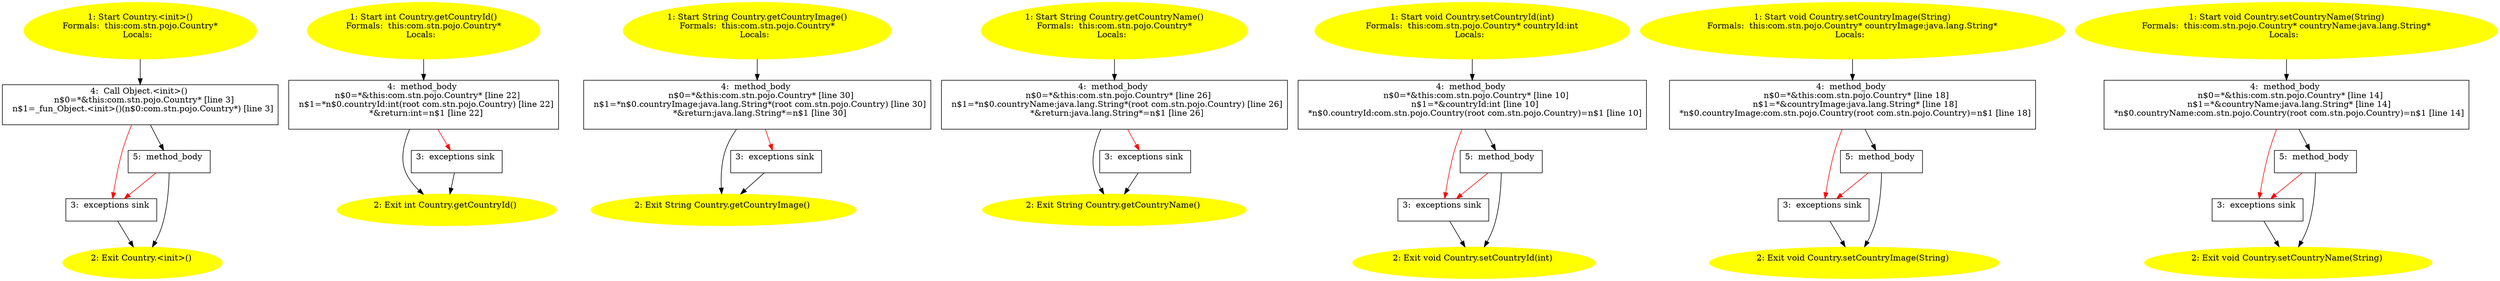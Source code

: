 /* @generated */
digraph cfg {
"com.stn.pojo.Country.<init>().4b5041465e76bf518fb895f04c4cb25f_1" [label="1: Start Country.<init>()\nFormals:  this:com.stn.pojo.Country*\nLocals:  \n  " color=yellow style=filled]
	

	 "com.stn.pojo.Country.<init>().4b5041465e76bf518fb895f04c4cb25f_1" -> "com.stn.pojo.Country.<init>().4b5041465e76bf518fb895f04c4cb25f_4" ;
"com.stn.pojo.Country.<init>().4b5041465e76bf518fb895f04c4cb25f_2" [label="2: Exit Country.<init>() \n  " color=yellow style=filled]
	

"com.stn.pojo.Country.<init>().4b5041465e76bf518fb895f04c4cb25f_3" [label="3:  exceptions sink \n  " shape="box"]
	

	 "com.stn.pojo.Country.<init>().4b5041465e76bf518fb895f04c4cb25f_3" -> "com.stn.pojo.Country.<init>().4b5041465e76bf518fb895f04c4cb25f_2" ;
"com.stn.pojo.Country.<init>().4b5041465e76bf518fb895f04c4cb25f_4" [label="4:  Call Object.<init>() \n   n$0=*&this:com.stn.pojo.Country* [line 3]\n  n$1=_fun_Object.<init>()(n$0:com.stn.pojo.Country*) [line 3]\n " shape="box"]
	

	 "com.stn.pojo.Country.<init>().4b5041465e76bf518fb895f04c4cb25f_4" -> "com.stn.pojo.Country.<init>().4b5041465e76bf518fb895f04c4cb25f_5" ;
	 "com.stn.pojo.Country.<init>().4b5041465e76bf518fb895f04c4cb25f_4" -> "com.stn.pojo.Country.<init>().4b5041465e76bf518fb895f04c4cb25f_3" [color="red" ];
"com.stn.pojo.Country.<init>().4b5041465e76bf518fb895f04c4cb25f_5" [label="5:  method_body \n  " shape="box"]
	

	 "com.stn.pojo.Country.<init>().4b5041465e76bf518fb895f04c4cb25f_5" -> "com.stn.pojo.Country.<init>().4b5041465e76bf518fb895f04c4cb25f_2" ;
	 "com.stn.pojo.Country.<init>().4b5041465e76bf518fb895f04c4cb25f_5" -> "com.stn.pojo.Country.<init>().4b5041465e76bf518fb895f04c4cb25f_3" [color="red" ];
"com.stn.pojo.Country.getCountryId():int.c3649c67d10299f13d17d3f29f3903ff_1" [label="1: Start int Country.getCountryId()\nFormals:  this:com.stn.pojo.Country*\nLocals:  \n  " color=yellow style=filled]
	

	 "com.stn.pojo.Country.getCountryId():int.c3649c67d10299f13d17d3f29f3903ff_1" -> "com.stn.pojo.Country.getCountryId():int.c3649c67d10299f13d17d3f29f3903ff_4" ;
"com.stn.pojo.Country.getCountryId():int.c3649c67d10299f13d17d3f29f3903ff_2" [label="2: Exit int Country.getCountryId() \n  " color=yellow style=filled]
	

"com.stn.pojo.Country.getCountryId():int.c3649c67d10299f13d17d3f29f3903ff_3" [label="3:  exceptions sink \n  " shape="box"]
	

	 "com.stn.pojo.Country.getCountryId():int.c3649c67d10299f13d17d3f29f3903ff_3" -> "com.stn.pojo.Country.getCountryId():int.c3649c67d10299f13d17d3f29f3903ff_2" ;
"com.stn.pojo.Country.getCountryId():int.c3649c67d10299f13d17d3f29f3903ff_4" [label="4:  method_body \n   n$0=*&this:com.stn.pojo.Country* [line 22]\n  n$1=*n$0.countryId:int(root com.stn.pojo.Country) [line 22]\n  *&return:int=n$1 [line 22]\n " shape="box"]
	

	 "com.stn.pojo.Country.getCountryId():int.c3649c67d10299f13d17d3f29f3903ff_4" -> "com.stn.pojo.Country.getCountryId():int.c3649c67d10299f13d17d3f29f3903ff_2" ;
	 "com.stn.pojo.Country.getCountryId():int.c3649c67d10299f13d17d3f29f3903ff_4" -> "com.stn.pojo.Country.getCountryId():int.c3649c67d10299f13d17d3f29f3903ff_3" [color="red" ];
"com.stn.pojo.Country.getCountryImage():java.lang.String.be8dd4df54bc1cb332dfa04fbccf17bd_1" [label="1: Start String Country.getCountryImage()\nFormals:  this:com.stn.pojo.Country*\nLocals:  \n  " color=yellow style=filled]
	

	 "com.stn.pojo.Country.getCountryImage():java.lang.String.be8dd4df54bc1cb332dfa04fbccf17bd_1" -> "com.stn.pojo.Country.getCountryImage():java.lang.String.be8dd4df54bc1cb332dfa04fbccf17bd_4" ;
"com.stn.pojo.Country.getCountryImage():java.lang.String.be8dd4df54bc1cb332dfa04fbccf17bd_2" [label="2: Exit String Country.getCountryImage() \n  " color=yellow style=filled]
	

"com.stn.pojo.Country.getCountryImage():java.lang.String.be8dd4df54bc1cb332dfa04fbccf17bd_3" [label="3:  exceptions sink \n  " shape="box"]
	

	 "com.stn.pojo.Country.getCountryImage():java.lang.String.be8dd4df54bc1cb332dfa04fbccf17bd_3" -> "com.stn.pojo.Country.getCountryImage():java.lang.String.be8dd4df54bc1cb332dfa04fbccf17bd_2" ;
"com.stn.pojo.Country.getCountryImage():java.lang.String.be8dd4df54bc1cb332dfa04fbccf17bd_4" [label="4:  method_body \n   n$0=*&this:com.stn.pojo.Country* [line 30]\n  n$1=*n$0.countryImage:java.lang.String*(root com.stn.pojo.Country) [line 30]\n  *&return:java.lang.String*=n$1 [line 30]\n " shape="box"]
	

	 "com.stn.pojo.Country.getCountryImage():java.lang.String.be8dd4df54bc1cb332dfa04fbccf17bd_4" -> "com.stn.pojo.Country.getCountryImage():java.lang.String.be8dd4df54bc1cb332dfa04fbccf17bd_2" ;
	 "com.stn.pojo.Country.getCountryImage():java.lang.String.be8dd4df54bc1cb332dfa04fbccf17bd_4" -> "com.stn.pojo.Country.getCountryImage():java.lang.String.be8dd4df54bc1cb332dfa04fbccf17bd_3" [color="red" ];
"com.stn.pojo.Country.getCountryName():java.lang.String.aea3e0916551e7b3018557c071ea3dd2_1" [label="1: Start String Country.getCountryName()\nFormals:  this:com.stn.pojo.Country*\nLocals:  \n  " color=yellow style=filled]
	

	 "com.stn.pojo.Country.getCountryName():java.lang.String.aea3e0916551e7b3018557c071ea3dd2_1" -> "com.stn.pojo.Country.getCountryName():java.lang.String.aea3e0916551e7b3018557c071ea3dd2_4" ;
"com.stn.pojo.Country.getCountryName():java.lang.String.aea3e0916551e7b3018557c071ea3dd2_2" [label="2: Exit String Country.getCountryName() \n  " color=yellow style=filled]
	

"com.stn.pojo.Country.getCountryName():java.lang.String.aea3e0916551e7b3018557c071ea3dd2_3" [label="3:  exceptions sink \n  " shape="box"]
	

	 "com.stn.pojo.Country.getCountryName():java.lang.String.aea3e0916551e7b3018557c071ea3dd2_3" -> "com.stn.pojo.Country.getCountryName():java.lang.String.aea3e0916551e7b3018557c071ea3dd2_2" ;
"com.stn.pojo.Country.getCountryName():java.lang.String.aea3e0916551e7b3018557c071ea3dd2_4" [label="4:  method_body \n   n$0=*&this:com.stn.pojo.Country* [line 26]\n  n$1=*n$0.countryName:java.lang.String*(root com.stn.pojo.Country) [line 26]\n  *&return:java.lang.String*=n$1 [line 26]\n " shape="box"]
	

	 "com.stn.pojo.Country.getCountryName():java.lang.String.aea3e0916551e7b3018557c071ea3dd2_4" -> "com.stn.pojo.Country.getCountryName():java.lang.String.aea3e0916551e7b3018557c071ea3dd2_2" ;
	 "com.stn.pojo.Country.getCountryName():java.lang.String.aea3e0916551e7b3018557c071ea3dd2_4" -> "com.stn.pojo.Country.getCountryName():java.lang.String.aea3e0916551e7b3018557c071ea3dd2_3" [color="red" ];
"com.stn.pojo.Country.setCountryId(int):void.0c7c8f95d3006132ea2dcc26e672e668_1" [label="1: Start void Country.setCountryId(int)\nFormals:  this:com.stn.pojo.Country* countryId:int\nLocals:  \n  " color=yellow style=filled]
	

	 "com.stn.pojo.Country.setCountryId(int):void.0c7c8f95d3006132ea2dcc26e672e668_1" -> "com.stn.pojo.Country.setCountryId(int):void.0c7c8f95d3006132ea2dcc26e672e668_4" ;
"com.stn.pojo.Country.setCountryId(int):void.0c7c8f95d3006132ea2dcc26e672e668_2" [label="2: Exit void Country.setCountryId(int) \n  " color=yellow style=filled]
	

"com.stn.pojo.Country.setCountryId(int):void.0c7c8f95d3006132ea2dcc26e672e668_3" [label="3:  exceptions sink \n  " shape="box"]
	

	 "com.stn.pojo.Country.setCountryId(int):void.0c7c8f95d3006132ea2dcc26e672e668_3" -> "com.stn.pojo.Country.setCountryId(int):void.0c7c8f95d3006132ea2dcc26e672e668_2" ;
"com.stn.pojo.Country.setCountryId(int):void.0c7c8f95d3006132ea2dcc26e672e668_4" [label="4:  method_body \n   n$0=*&this:com.stn.pojo.Country* [line 10]\n  n$1=*&countryId:int [line 10]\n  *n$0.countryId:com.stn.pojo.Country(root com.stn.pojo.Country)=n$1 [line 10]\n " shape="box"]
	

	 "com.stn.pojo.Country.setCountryId(int):void.0c7c8f95d3006132ea2dcc26e672e668_4" -> "com.stn.pojo.Country.setCountryId(int):void.0c7c8f95d3006132ea2dcc26e672e668_5" ;
	 "com.stn.pojo.Country.setCountryId(int):void.0c7c8f95d3006132ea2dcc26e672e668_4" -> "com.stn.pojo.Country.setCountryId(int):void.0c7c8f95d3006132ea2dcc26e672e668_3" [color="red" ];
"com.stn.pojo.Country.setCountryId(int):void.0c7c8f95d3006132ea2dcc26e672e668_5" [label="5:  method_body \n  " shape="box"]
	

	 "com.stn.pojo.Country.setCountryId(int):void.0c7c8f95d3006132ea2dcc26e672e668_5" -> "com.stn.pojo.Country.setCountryId(int):void.0c7c8f95d3006132ea2dcc26e672e668_2" ;
	 "com.stn.pojo.Country.setCountryId(int):void.0c7c8f95d3006132ea2dcc26e672e668_5" -> "com.stn.pojo.Country.setCountryId(int):void.0c7c8f95d3006132ea2dcc26e672e668_3" [color="red" ];
"com.stn.pojo.Country.setCountryImage(java.lang.String):void.c23c3f7f46c788a2fa36b61fe3d64f31_1" [label="1: Start void Country.setCountryImage(String)\nFormals:  this:com.stn.pojo.Country* countryImage:java.lang.String*\nLocals:  \n  " color=yellow style=filled]
	

	 "com.stn.pojo.Country.setCountryImage(java.lang.String):void.c23c3f7f46c788a2fa36b61fe3d64f31_1" -> "com.stn.pojo.Country.setCountryImage(java.lang.String):void.c23c3f7f46c788a2fa36b61fe3d64f31_4" ;
"com.stn.pojo.Country.setCountryImage(java.lang.String):void.c23c3f7f46c788a2fa36b61fe3d64f31_2" [label="2: Exit void Country.setCountryImage(String) \n  " color=yellow style=filled]
	

"com.stn.pojo.Country.setCountryImage(java.lang.String):void.c23c3f7f46c788a2fa36b61fe3d64f31_3" [label="3:  exceptions sink \n  " shape="box"]
	

	 "com.stn.pojo.Country.setCountryImage(java.lang.String):void.c23c3f7f46c788a2fa36b61fe3d64f31_3" -> "com.stn.pojo.Country.setCountryImage(java.lang.String):void.c23c3f7f46c788a2fa36b61fe3d64f31_2" ;
"com.stn.pojo.Country.setCountryImage(java.lang.String):void.c23c3f7f46c788a2fa36b61fe3d64f31_4" [label="4:  method_body \n   n$0=*&this:com.stn.pojo.Country* [line 18]\n  n$1=*&countryImage:java.lang.String* [line 18]\n  *n$0.countryImage:com.stn.pojo.Country(root com.stn.pojo.Country)=n$1 [line 18]\n " shape="box"]
	

	 "com.stn.pojo.Country.setCountryImage(java.lang.String):void.c23c3f7f46c788a2fa36b61fe3d64f31_4" -> "com.stn.pojo.Country.setCountryImage(java.lang.String):void.c23c3f7f46c788a2fa36b61fe3d64f31_5" ;
	 "com.stn.pojo.Country.setCountryImage(java.lang.String):void.c23c3f7f46c788a2fa36b61fe3d64f31_4" -> "com.stn.pojo.Country.setCountryImage(java.lang.String):void.c23c3f7f46c788a2fa36b61fe3d64f31_3" [color="red" ];
"com.stn.pojo.Country.setCountryImage(java.lang.String):void.c23c3f7f46c788a2fa36b61fe3d64f31_5" [label="5:  method_body \n  " shape="box"]
	

	 "com.stn.pojo.Country.setCountryImage(java.lang.String):void.c23c3f7f46c788a2fa36b61fe3d64f31_5" -> "com.stn.pojo.Country.setCountryImage(java.lang.String):void.c23c3f7f46c788a2fa36b61fe3d64f31_2" ;
	 "com.stn.pojo.Country.setCountryImage(java.lang.String):void.c23c3f7f46c788a2fa36b61fe3d64f31_5" -> "com.stn.pojo.Country.setCountryImage(java.lang.String):void.c23c3f7f46c788a2fa36b61fe3d64f31_3" [color="red" ];
"com.stn.pojo.Country.setCountryName(java.lang.String):void.451f0312619a9eba53d9c6f7c234e9ef_1" [label="1: Start void Country.setCountryName(String)\nFormals:  this:com.stn.pojo.Country* countryName:java.lang.String*\nLocals:  \n  " color=yellow style=filled]
	

	 "com.stn.pojo.Country.setCountryName(java.lang.String):void.451f0312619a9eba53d9c6f7c234e9ef_1" -> "com.stn.pojo.Country.setCountryName(java.lang.String):void.451f0312619a9eba53d9c6f7c234e9ef_4" ;
"com.stn.pojo.Country.setCountryName(java.lang.String):void.451f0312619a9eba53d9c6f7c234e9ef_2" [label="2: Exit void Country.setCountryName(String) \n  " color=yellow style=filled]
	

"com.stn.pojo.Country.setCountryName(java.lang.String):void.451f0312619a9eba53d9c6f7c234e9ef_3" [label="3:  exceptions sink \n  " shape="box"]
	

	 "com.stn.pojo.Country.setCountryName(java.lang.String):void.451f0312619a9eba53d9c6f7c234e9ef_3" -> "com.stn.pojo.Country.setCountryName(java.lang.String):void.451f0312619a9eba53d9c6f7c234e9ef_2" ;
"com.stn.pojo.Country.setCountryName(java.lang.String):void.451f0312619a9eba53d9c6f7c234e9ef_4" [label="4:  method_body \n   n$0=*&this:com.stn.pojo.Country* [line 14]\n  n$1=*&countryName:java.lang.String* [line 14]\n  *n$0.countryName:com.stn.pojo.Country(root com.stn.pojo.Country)=n$1 [line 14]\n " shape="box"]
	

	 "com.stn.pojo.Country.setCountryName(java.lang.String):void.451f0312619a9eba53d9c6f7c234e9ef_4" -> "com.stn.pojo.Country.setCountryName(java.lang.String):void.451f0312619a9eba53d9c6f7c234e9ef_5" ;
	 "com.stn.pojo.Country.setCountryName(java.lang.String):void.451f0312619a9eba53d9c6f7c234e9ef_4" -> "com.stn.pojo.Country.setCountryName(java.lang.String):void.451f0312619a9eba53d9c6f7c234e9ef_3" [color="red" ];
"com.stn.pojo.Country.setCountryName(java.lang.String):void.451f0312619a9eba53d9c6f7c234e9ef_5" [label="5:  method_body \n  " shape="box"]
	

	 "com.stn.pojo.Country.setCountryName(java.lang.String):void.451f0312619a9eba53d9c6f7c234e9ef_5" -> "com.stn.pojo.Country.setCountryName(java.lang.String):void.451f0312619a9eba53d9c6f7c234e9ef_2" ;
	 "com.stn.pojo.Country.setCountryName(java.lang.String):void.451f0312619a9eba53d9c6f7c234e9ef_5" -> "com.stn.pojo.Country.setCountryName(java.lang.String):void.451f0312619a9eba53d9c6f7c234e9ef_3" [color="red" ];
}
